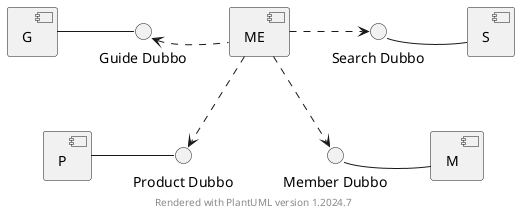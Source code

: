 @startuml
 
skinparam fixCircleLabelOverlapping true
 
() "Product Dubbo" as product_dubbo
() "Member Dubbo" as member_dubbo
() "Guide Dubbo" as guide_dubbo
() "Search Dubbo" as search_dubbo
 
[ME]
[P] - product_dubbo
member_dubbo - [M]
[G] - guide_dubbo
search_dubbo - [S]
 
guide_dubbo <. [ME]
[ME] ..> member_dubbo
[ME] ..> product_dubbo
[ME] .> search_dubbo

footer Rendered with PlantUML version %version()
 
@enduml